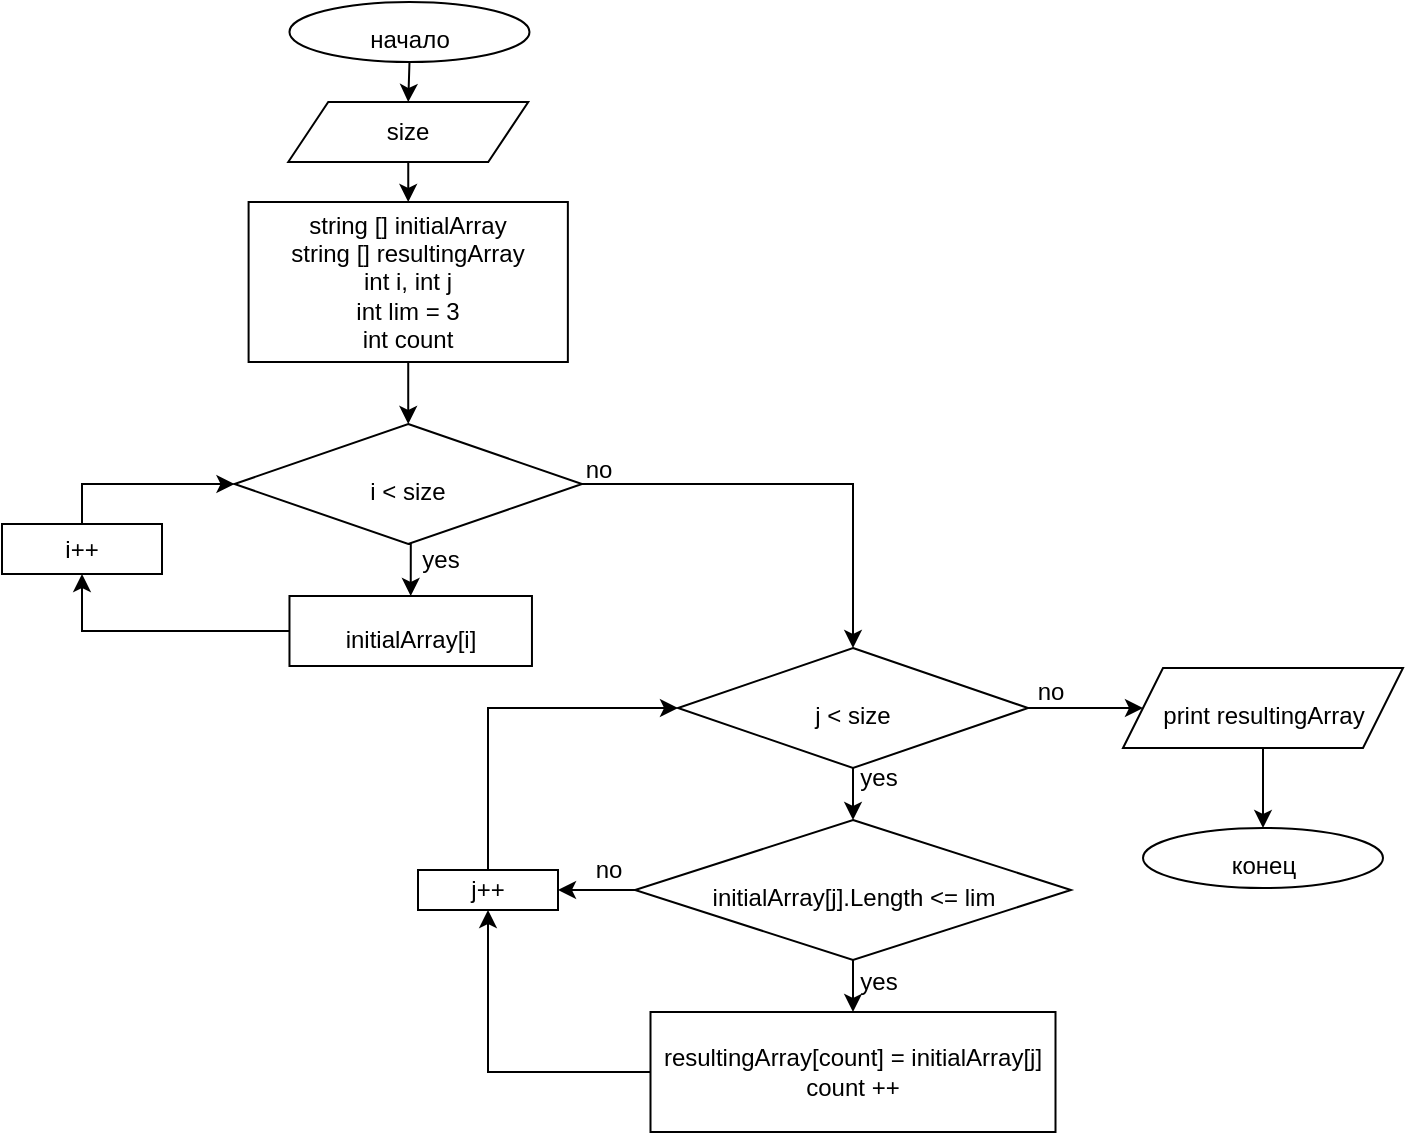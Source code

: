 <mxfile version="20.4.0" type="device"><diagram id="33w6tPCtMdRKWGcrqdpA" name="Final Work"><mxGraphModel dx="1038" dy="575" grid="1" gridSize="10" guides="1" tooltips="1" connect="1" arrows="1" fold="1" page="1" pageScale="1" pageWidth="827" pageHeight="1169" math="0" shadow="0"><root><mxCell id="0"/><mxCell id="1" parent="0"/><mxCell id="vfoT3AQYktE6IC4ARzc--6" style="edgeStyle=orthogonalEdgeStyle;rounded=0;orthogonalLoop=1;jettySize=auto;html=1;exitX=0.5;exitY=1;exitDx=0;exitDy=0;entryX=0.5;entryY=0;entryDx=0;entryDy=0;" parent="1" source="RfR3sIeSNf_59JmVyQhe-2" target="vfoT3AQYktE6IC4ARzc--2" edge="1"><mxGeometry relative="1" as="geometry"/></mxCell><mxCell id="RfR3sIeSNf_59JmVyQhe-2" value="&lt;font style=&quot;font-size: 12px;&quot;&gt;начало&lt;/font&gt;" style="ellipse;whiteSpace=wrap;html=1;fontSize=24;" parent="1" vertex="1"><mxGeometry x="195.74" y="30" width="120" height="30" as="geometry"/></mxCell><mxCell id="vfoT3AQYktE6IC4ARzc--13" style="edgeStyle=orthogonalEdgeStyle;rounded=0;orthogonalLoop=1;jettySize=auto;html=1;exitX=0.5;exitY=1;exitDx=0;exitDy=0;entryX=0.5;entryY=0;entryDx=0;entryDy=0;" parent="1" source="RfR3sIeSNf_59JmVyQhe-7" target="RfR3sIeSNf_59JmVyQhe-18" edge="1"><mxGeometry relative="1" as="geometry"/></mxCell><mxCell id="pRYlh5Q5Abak12KFLCOa-6" style="edgeStyle=orthogonalEdgeStyle;rounded=0;orthogonalLoop=1;jettySize=auto;html=1;exitX=1;exitY=0.5;exitDx=0;exitDy=0;entryX=0.5;entryY=0;entryDx=0;entryDy=0;" parent="1" source="RfR3sIeSNf_59JmVyQhe-7" target="vfoT3AQYktE6IC4ARzc--17" edge="1"><mxGeometry relative="1" as="geometry"><mxPoint x="392" y="271" as="targetPoint"/></mxGeometry></mxCell><mxCell id="RfR3sIeSNf_59JmVyQhe-7" value="&lt;font style=&quot;font-size: 12px;&quot;&gt;i &amp;lt; size&lt;/font&gt;" style="rhombus;whiteSpace=wrap;html=1;fontSize=24;" parent="1" vertex="1"><mxGeometry x="168.24" y="241" width="173.76" height="60" as="geometry"/></mxCell><mxCell id="pRYlh5Q5Abak12KFLCOa-14" style="edgeStyle=orthogonalEdgeStyle;rounded=0;orthogonalLoop=1;jettySize=auto;html=1;exitX=0.5;exitY=1;exitDx=0;exitDy=0;entryX=0.5;entryY=0;entryDx=0;entryDy=0;" parent="1" source="RfR3sIeSNf_59JmVyQhe-10" target="pRYlh5Q5Abak12KFLCOa-11" edge="1"><mxGeometry relative="1" as="geometry"/></mxCell><mxCell id="pRYlh5Q5Abak12KFLCOa-19" style="edgeStyle=orthogonalEdgeStyle;rounded=0;orthogonalLoop=1;jettySize=auto;html=1;exitX=0;exitY=0.5;exitDx=0;exitDy=0;entryX=1;entryY=0.5;entryDx=0;entryDy=0;" parent="1" source="RfR3sIeSNf_59JmVyQhe-10" target="pRYlh5Q5Abak12KFLCOa-10" edge="1"><mxGeometry relative="1" as="geometry"/></mxCell><mxCell id="RfR3sIeSNf_59JmVyQhe-10" value="&lt;font style=&quot;font-size: 12px;&quot;&gt;initialArray[j].Length &amp;lt;= lim&lt;/font&gt;" style="rhombus;whiteSpace=wrap;html=1;fontSize=24;" parent="1" vertex="1"><mxGeometry x="368.53" y="439" width="217.95" height="70" as="geometry"/></mxCell><mxCell id="RfR3sIeSNf_59JmVyQhe-13" value="yes" style="text;html=1;align=center;verticalAlign=middle;resizable=0;points=[];autosize=1;strokeColor=none;fillColor=none;fontSize=12;" parent="1" vertex="1"><mxGeometry x="470" y="403" width="40" height="30" as="geometry"/></mxCell><mxCell id="RfR3sIeSNf_59JmVyQhe-14" value="yes" style="text;html=1;align=center;verticalAlign=middle;resizable=0;points=[];autosize=1;strokeColor=none;fillColor=none;fontSize=12;" parent="1" vertex="1"><mxGeometry x="250.74" y="294" width="40" height="30" as="geometry"/></mxCell><mxCell id="RfR3sIeSNf_59JmVyQhe-15" value="no" style="text;html=1;align=center;verticalAlign=middle;resizable=0;points=[];autosize=1;strokeColor=none;fillColor=none;fontSize=12;" parent="1" vertex="1"><mxGeometry x="334.93" y="449" width="40" height="30" as="geometry"/></mxCell><mxCell id="RfR3sIeSNf_59JmVyQhe-16" value="no" style="text;html=1;align=center;verticalAlign=middle;resizable=0;points=[];autosize=1;strokeColor=none;fillColor=none;fontSize=12;" parent="1" vertex="1"><mxGeometry x="330" y="249" width="40" height="30" as="geometry"/></mxCell><mxCell id="vfoT3AQYktE6IC4ARzc--14" style="edgeStyle=orthogonalEdgeStyle;rounded=0;orthogonalLoop=1;jettySize=auto;html=1;exitX=0;exitY=0.5;exitDx=0;exitDy=0;entryX=0.5;entryY=1;entryDx=0;entryDy=0;" parent="1" source="RfR3sIeSNf_59JmVyQhe-18" target="vfoT3AQYktE6IC4ARzc--12" edge="1"><mxGeometry relative="1" as="geometry"/></mxCell><mxCell id="RfR3sIeSNf_59JmVyQhe-18" value="&lt;font style=&quot;font-size: 12px;&quot;&gt;initialArray[i]&lt;/font&gt;" style="whiteSpace=wrap;html=1;fontSize=24;" parent="1" vertex="1"><mxGeometry x="195.74" y="327" width="121.24" height="35" as="geometry"/></mxCell><mxCell id="RfR3sIeSNf_59JmVyQhe-23" value="yes" style="text;html=1;align=center;verticalAlign=middle;resizable=0;points=[];autosize=1;strokeColor=none;fillColor=none;fontSize=12;" parent="1" vertex="1"><mxGeometry x="470.0" y="505" width="40" height="30" as="geometry"/></mxCell><mxCell id="vfoT3AQYktE6IC4ARzc--7" style="edgeStyle=orthogonalEdgeStyle;rounded=0;orthogonalLoop=1;jettySize=auto;html=1;exitX=0.5;exitY=1;exitDx=0;exitDy=0;entryX=0.5;entryY=0;entryDx=0;entryDy=0;" parent="1" source="vfoT3AQYktE6IC4ARzc--2" target="vfoT3AQYktE6IC4ARzc--3" edge="1"><mxGeometry relative="1" as="geometry"/></mxCell><mxCell id="vfoT3AQYktE6IC4ARzc--2" value="size" style="shape=parallelogram;perimeter=parallelogramPerimeter;whiteSpace=wrap;html=1;fixedSize=1;" parent="1" vertex="1"><mxGeometry x="195.12" y="80" width="120" height="30" as="geometry"/></mxCell><mxCell id="vfoT3AQYktE6IC4ARzc--8" style="edgeStyle=orthogonalEdgeStyle;rounded=0;orthogonalLoop=1;jettySize=auto;html=1;exitX=0.5;exitY=1;exitDx=0;exitDy=0;entryX=0.5;entryY=0;entryDx=0;entryDy=0;" parent="1" source="vfoT3AQYktE6IC4ARzc--3" target="RfR3sIeSNf_59JmVyQhe-7" edge="1"><mxGeometry relative="1" as="geometry"/></mxCell><mxCell id="vfoT3AQYktE6IC4ARzc--3" value="string [] initialArray&lt;br&gt;string [] resultingArray&lt;br&gt;int i, int j&lt;br&gt;int lim = 3&lt;br&gt;int count" style="rounded=0;whiteSpace=wrap;html=1;" parent="1" vertex="1"><mxGeometry x="175.3" y="130" width="159.63" height="80" as="geometry"/></mxCell><mxCell id="vfoT3AQYktE6IC4ARzc--15" style="edgeStyle=orthogonalEdgeStyle;rounded=0;orthogonalLoop=1;jettySize=auto;html=1;exitX=0.5;exitY=0;exitDx=0;exitDy=0;" parent="1" source="vfoT3AQYktE6IC4ARzc--12" target="RfR3sIeSNf_59JmVyQhe-7" edge="1"><mxGeometry relative="1" as="geometry"/></mxCell><mxCell id="vfoT3AQYktE6IC4ARzc--12" value="i++" style="rounded=0;whiteSpace=wrap;html=1;" parent="1" vertex="1"><mxGeometry x="52" y="291" width="80" height="25" as="geometry"/></mxCell><mxCell id="pRYlh5Q5Abak12KFLCOa-8" style="edgeStyle=orthogonalEdgeStyle;rounded=0;orthogonalLoop=1;jettySize=auto;html=1;exitX=0.5;exitY=1;exitDx=0;exitDy=0;entryX=0.5;entryY=0;entryDx=0;entryDy=0;" parent="1" source="vfoT3AQYktE6IC4ARzc--17" target="RfR3sIeSNf_59JmVyQhe-10" edge="1"><mxGeometry relative="1" as="geometry"/></mxCell><mxCell id="pRYlh5Q5Abak12KFLCOa-22" style="edgeStyle=orthogonalEdgeStyle;rounded=0;orthogonalLoop=1;jettySize=auto;html=1;exitX=1;exitY=0.5;exitDx=0;exitDy=0;entryX=0;entryY=0.5;entryDx=0;entryDy=0;" parent="1" source="vfoT3AQYktE6IC4ARzc--17" target="pRYlh5Q5Abak12KFLCOa-2" edge="1"><mxGeometry relative="1" as="geometry"/></mxCell><mxCell id="vfoT3AQYktE6IC4ARzc--17" value="&lt;font style=&quot;font-size: 12px;&quot;&gt;j &amp;lt; size&lt;/font&gt;" style="rhombus;whiteSpace=wrap;html=1;fontSize=24;" parent="1" vertex="1"><mxGeometry x="390" y="353" width="175" height="60" as="geometry"/></mxCell><mxCell id="2Nh5ut20Q-c5CK2dcEcF-1" value="no" style="text;html=1;align=center;verticalAlign=middle;resizable=0;points=[];autosize=1;strokeColor=none;fillColor=none;fontSize=12;" parent="1" vertex="1"><mxGeometry x="556" y="360" width="40" height="30" as="geometry"/></mxCell><mxCell id="pRYlh5Q5Abak12KFLCOa-23" style="edgeStyle=orthogonalEdgeStyle;rounded=0;orthogonalLoop=1;jettySize=auto;html=1;exitX=0.5;exitY=1;exitDx=0;exitDy=0;" parent="1" source="pRYlh5Q5Abak12KFLCOa-2" target="pRYlh5Q5Abak12KFLCOa-3" edge="1"><mxGeometry relative="1" as="geometry"/></mxCell><mxCell id="pRYlh5Q5Abak12KFLCOa-2" value="&lt;font style=&quot;font-size: 12px;&quot;&gt;print resultingArray&lt;/font&gt;" style="shape=parallelogram;perimeter=parallelogramPerimeter;whiteSpace=wrap;html=1;fixedSize=1;fontSize=24;" parent="1" vertex="1"><mxGeometry x="612.5" y="363" width="140" height="40" as="geometry"/></mxCell><mxCell id="pRYlh5Q5Abak12KFLCOa-3" value="&lt;font style=&quot;font-size: 12px;&quot;&gt;конец&lt;/font&gt;" style="ellipse;whiteSpace=wrap;html=1;fontSize=24;" parent="1" vertex="1"><mxGeometry x="622.5" y="443" width="120" height="30" as="geometry"/></mxCell><mxCell id="pRYlh5Q5Abak12KFLCOa-13" style="edgeStyle=orthogonalEdgeStyle;rounded=0;orthogonalLoop=1;jettySize=auto;html=1;exitX=0.5;exitY=0;exitDx=0;exitDy=0;entryX=0;entryY=0.5;entryDx=0;entryDy=0;" parent="1" source="pRYlh5Q5Abak12KFLCOa-10" target="vfoT3AQYktE6IC4ARzc--17" edge="1"><mxGeometry relative="1" as="geometry"/></mxCell><mxCell id="pRYlh5Q5Abak12KFLCOa-10" value="j++" style="rounded=0;whiteSpace=wrap;html=1;" parent="1" vertex="1"><mxGeometry x="260" y="464" width="70" height="20" as="geometry"/></mxCell><mxCell id="pRYlh5Q5Abak12KFLCOa-12" style="edgeStyle=orthogonalEdgeStyle;rounded=0;orthogonalLoop=1;jettySize=auto;html=1;exitX=0;exitY=0.5;exitDx=0;exitDy=0;entryX=0.5;entryY=1;entryDx=0;entryDy=0;" parent="1" source="pRYlh5Q5Abak12KFLCOa-11" target="pRYlh5Q5Abak12KFLCOa-10" edge="1"><mxGeometry relative="1" as="geometry"/></mxCell><mxCell id="pRYlh5Q5Abak12KFLCOa-11" value="resultingArray[count] = initialArray[j]&lt;br&gt;count ++" style="rounded=0;whiteSpace=wrap;html=1;" parent="1" vertex="1"><mxGeometry x="376.25" y="535" width="202.5" height="60" as="geometry"/></mxCell></root></mxGraphModel></diagram></mxfile>